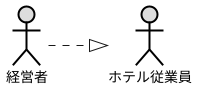 @startuml 演習2-2 
    left to right direction
    actor 経営者 #DDDDDD;line:black;line.bold;
    actor ホテル従業員 #DDDDDD;line:black;line.bold;

    経営者-[dashed]-|>ホテル従業員
@enduml